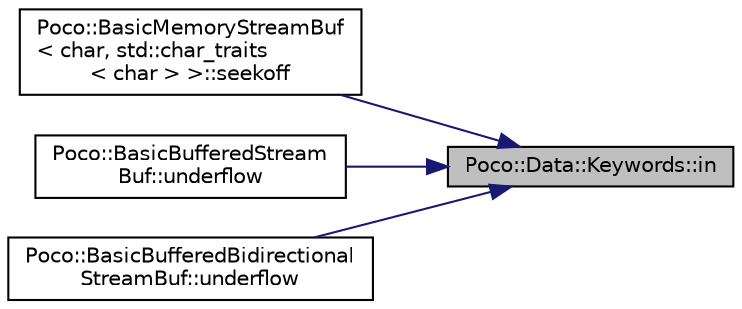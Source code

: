 digraph "Poco::Data::Keywords::in"
{
 // LATEX_PDF_SIZE
  edge [fontname="Helvetica",fontsize="10",labelfontname="Helvetica",labelfontsize="10"];
  node [fontname="Helvetica",fontsize="10",shape=record];
  rankdir="RL";
  Node1 [label="Poco::Data::Keywords::in",height=0.2,width=0.4,color="black", fillcolor="grey75", style="filled", fontcolor="black",tooltip="Convenience function for a more compact Binding creation."];
  Node1 -> Node2 [dir="back",color="midnightblue",fontsize="10",style="solid"];
  Node2 [label="Poco::BasicMemoryStreamBuf\l\< char, std::char_traits\l\< char \> \>::seekoff",height=0.2,width=0.4,color="black", fillcolor="white", style="filled",URL="$classPoco_1_1BasicMemoryStreamBuf.html#a2b190e99ac9b24f49ed3b238683cf018",tooltip=" "];
  Node1 -> Node3 [dir="back",color="midnightblue",fontsize="10",style="solid"];
  Node3 [label="Poco::BasicBufferedStream\lBuf::underflow",height=0.2,width=0.4,color="black", fillcolor="white", style="filled",URL="$classPoco_1_1BasicBufferedStreamBuf.html#a42e3db1d6f8e787e9b8c600a161bd6e5",tooltip=" "];
  Node1 -> Node4 [dir="back",color="midnightblue",fontsize="10",style="solid"];
  Node4 [label="Poco::BasicBufferedBidirectional\lStreamBuf::underflow",height=0.2,width=0.4,color="black", fillcolor="white", style="filled",URL="$classPoco_1_1BasicBufferedBidirectionalStreamBuf.html#a5e0848111a95ab094b7f15d81e95de90",tooltip=" "];
}
